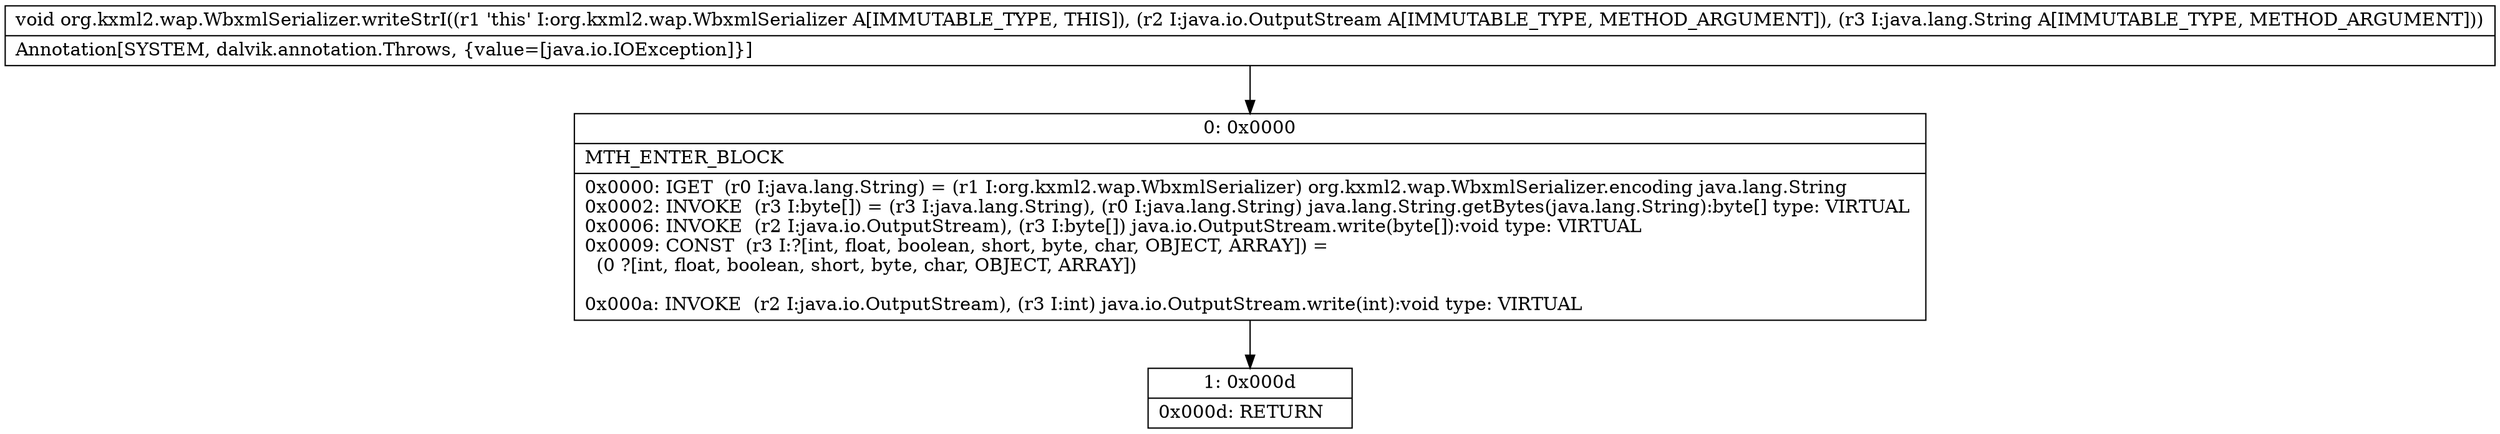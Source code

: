 digraph "CFG fororg.kxml2.wap.WbxmlSerializer.writeStrI(Ljava\/io\/OutputStream;Ljava\/lang\/String;)V" {
Node_0 [shape=record,label="{0\:\ 0x0000|MTH_ENTER_BLOCK\l|0x0000: IGET  (r0 I:java.lang.String) = (r1 I:org.kxml2.wap.WbxmlSerializer) org.kxml2.wap.WbxmlSerializer.encoding java.lang.String \l0x0002: INVOKE  (r3 I:byte[]) = (r3 I:java.lang.String), (r0 I:java.lang.String) java.lang.String.getBytes(java.lang.String):byte[] type: VIRTUAL \l0x0006: INVOKE  (r2 I:java.io.OutputStream), (r3 I:byte[]) java.io.OutputStream.write(byte[]):void type: VIRTUAL \l0x0009: CONST  (r3 I:?[int, float, boolean, short, byte, char, OBJECT, ARRAY]) = \l  (0 ?[int, float, boolean, short, byte, char, OBJECT, ARRAY])\l \l0x000a: INVOKE  (r2 I:java.io.OutputStream), (r3 I:int) java.io.OutputStream.write(int):void type: VIRTUAL \l}"];
Node_1 [shape=record,label="{1\:\ 0x000d|0x000d: RETURN   \l}"];
MethodNode[shape=record,label="{void org.kxml2.wap.WbxmlSerializer.writeStrI((r1 'this' I:org.kxml2.wap.WbxmlSerializer A[IMMUTABLE_TYPE, THIS]), (r2 I:java.io.OutputStream A[IMMUTABLE_TYPE, METHOD_ARGUMENT]), (r3 I:java.lang.String A[IMMUTABLE_TYPE, METHOD_ARGUMENT]))  | Annotation[SYSTEM, dalvik.annotation.Throws, \{value=[java.io.IOException]\}]\l}"];
MethodNode -> Node_0;
Node_0 -> Node_1;
}

